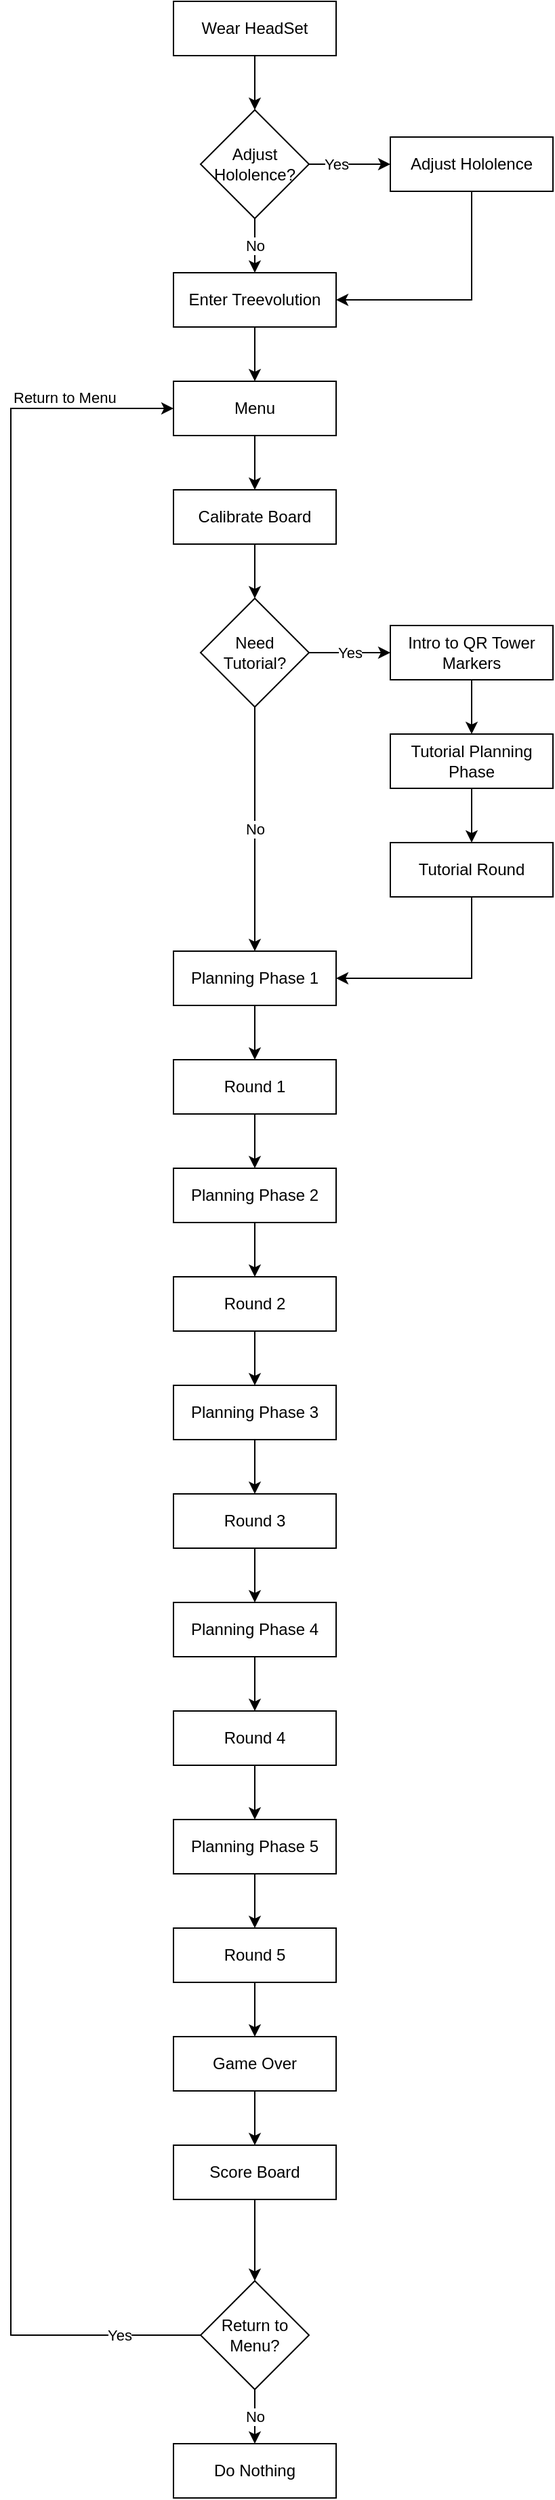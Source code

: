 <mxfile version="20.8.13" type="github">
  <diagram id="C5RBs43oDa-KdzZeNtuy" name="Page-1">
    <mxGraphModel dx="1050" dy="541" grid="1" gridSize="10" guides="1" tooltips="1" connect="1" arrows="1" fold="1" page="1" pageScale="1" pageWidth="827" pageHeight="1169" math="0" shadow="0">
      <root>
        <mxCell id="WIyWlLk6GJQsqaUBKTNV-0" />
        <mxCell id="WIyWlLk6GJQsqaUBKTNV-1" parent="WIyWlLk6GJQsqaUBKTNV-0" />
        <mxCell id="-h37mYGi952KiiFlhKIM-2" value="" style="edgeStyle=orthogonalEdgeStyle;rounded=0;orthogonalLoop=1;jettySize=auto;html=1;" edge="1" parent="WIyWlLk6GJQsqaUBKTNV-1" source="-h37mYGi952KiiFlhKIM-0" target="-h37mYGi952KiiFlhKIM-1">
          <mxGeometry relative="1" as="geometry" />
        </mxCell>
        <mxCell id="-h37mYGi952KiiFlhKIM-0" value="Wear HeadSet" style="rounded=0;whiteSpace=wrap;html=1;" vertex="1" parent="WIyWlLk6GJQsqaUBKTNV-1">
          <mxGeometry x="360" y="40" width="120" height="40" as="geometry" />
        </mxCell>
        <mxCell id="-h37mYGi952KiiFlhKIM-1" value="Adjust Hololence?" style="rhombus;whiteSpace=wrap;html=1;rounded=0;" vertex="1" parent="WIyWlLk6GJQsqaUBKTNV-1">
          <mxGeometry x="380" y="120" width="80" height="80" as="geometry" />
        </mxCell>
        <mxCell id="-h37mYGi952KiiFlhKIM-3" value="Adjust Hololence" style="whiteSpace=wrap;html=1;rounded=0;" vertex="1" parent="WIyWlLk6GJQsqaUBKTNV-1">
          <mxGeometry x="520" y="140" width="120" height="40" as="geometry" />
        </mxCell>
        <mxCell id="-h37mYGi952KiiFlhKIM-6" value="" style="endArrow=classic;html=1;rounded=0;exitX=1;exitY=0.5;exitDx=0;exitDy=0;entryX=0;entryY=0.5;entryDx=0;entryDy=0;" edge="1" parent="WIyWlLk6GJQsqaUBKTNV-1" source="-h37mYGi952KiiFlhKIM-1" target="-h37mYGi952KiiFlhKIM-3">
          <mxGeometry relative="1" as="geometry">
            <mxPoint x="330" y="220" as="sourcePoint" />
            <mxPoint x="490" y="220" as="targetPoint" />
          </mxGeometry>
        </mxCell>
        <mxCell id="-h37mYGi952KiiFlhKIM-7" value="Yes" style="edgeLabel;resizable=0;html=1;align=center;verticalAlign=middle;" connectable="0" vertex="1" parent="-h37mYGi952KiiFlhKIM-6">
          <mxGeometry relative="1" as="geometry">
            <mxPoint x="-10" as="offset" />
          </mxGeometry>
        </mxCell>
        <mxCell id="-h37mYGi952KiiFlhKIM-16" value="" style="edgeStyle=orthogonalEdgeStyle;rounded=0;orthogonalLoop=1;jettySize=auto;html=1;" edge="1" parent="WIyWlLk6GJQsqaUBKTNV-1" source="-h37mYGi952KiiFlhKIM-11" target="-h37mYGi952KiiFlhKIM-15">
          <mxGeometry relative="1" as="geometry" />
        </mxCell>
        <mxCell id="-h37mYGi952KiiFlhKIM-11" value="Enter Treevolution" style="whiteSpace=wrap;html=1;rounded=0;" vertex="1" parent="WIyWlLk6GJQsqaUBKTNV-1">
          <mxGeometry x="360" y="240" width="120" height="40" as="geometry" />
        </mxCell>
        <mxCell id="-h37mYGi952KiiFlhKIM-13" value="" style="endArrow=classic;html=1;rounded=0;exitX=0.5;exitY=1;exitDx=0;exitDy=0;entryX=0.5;entryY=0;entryDx=0;entryDy=0;" edge="1" parent="WIyWlLk6GJQsqaUBKTNV-1" source="-h37mYGi952KiiFlhKIM-1" target="-h37mYGi952KiiFlhKIM-11">
          <mxGeometry relative="1" as="geometry">
            <mxPoint x="360" y="320" as="sourcePoint" />
            <mxPoint x="460" y="320" as="targetPoint" />
          </mxGeometry>
        </mxCell>
        <mxCell id="-h37mYGi952KiiFlhKIM-14" value="No" style="edgeLabel;resizable=0;html=1;align=center;verticalAlign=middle;" connectable="0" vertex="1" parent="-h37mYGi952KiiFlhKIM-13">
          <mxGeometry relative="1" as="geometry" />
        </mxCell>
        <mxCell id="-h37mYGi952KiiFlhKIM-18" value="" style="edgeStyle=orthogonalEdgeStyle;rounded=0;orthogonalLoop=1;jettySize=auto;html=1;" edge="1" parent="WIyWlLk6GJQsqaUBKTNV-1" source="-h37mYGi952KiiFlhKIM-15" target="-h37mYGi952KiiFlhKIM-17">
          <mxGeometry relative="1" as="geometry" />
        </mxCell>
        <mxCell id="-h37mYGi952KiiFlhKIM-15" value="Menu" style="whiteSpace=wrap;html=1;rounded=0;" vertex="1" parent="WIyWlLk6GJQsqaUBKTNV-1">
          <mxGeometry x="360" y="320" width="120" height="40" as="geometry" />
        </mxCell>
        <mxCell id="-h37mYGi952KiiFlhKIM-20" value="" style="edgeStyle=orthogonalEdgeStyle;rounded=0;orthogonalLoop=1;jettySize=auto;html=1;" edge="1" parent="WIyWlLk6GJQsqaUBKTNV-1" source="-h37mYGi952KiiFlhKIM-17" target="-h37mYGi952KiiFlhKIM-19">
          <mxGeometry relative="1" as="geometry" />
        </mxCell>
        <mxCell id="-h37mYGi952KiiFlhKIM-17" value="Calibrate Board" style="whiteSpace=wrap;html=1;rounded=0;" vertex="1" parent="WIyWlLk6GJQsqaUBKTNV-1">
          <mxGeometry x="360" y="400" width="120" height="40" as="geometry" />
        </mxCell>
        <mxCell id="-h37mYGi952KiiFlhKIM-19" value="Need Tutorial?" style="rhombus;whiteSpace=wrap;html=1;rounded=0;" vertex="1" parent="WIyWlLk6GJQsqaUBKTNV-1">
          <mxGeometry x="380" y="480" width="80" height="80" as="geometry" />
        </mxCell>
        <mxCell id="-h37mYGi952KiiFlhKIM-27" value="" style="edgeStyle=orthogonalEdgeStyle;rounded=0;orthogonalLoop=1;jettySize=auto;html=1;" edge="1" parent="WIyWlLk6GJQsqaUBKTNV-1" source="-h37mYGi952KiiFlhKIM-21" target="-h37mYGi952KiiFlhKIM-26">
          <mxGeometry relative="1" as="geometry" />
        </mxCell>
        <mxCell id="-h37mYGi952KiiFlhKIM-21" value="Intro to QR Tower Markers" style="whiteSpace=wrap;html=1;rounded=0;" vertex="1" parent="WIyWlLk6GJQsqaUBKTNV-1">
          <mxGeometry x="520" y="500" width="120" height="40" as="geometry" />
        </mxCell>
        <mxCell id="-h37mYGi952KiiFlhKIM-22" value="" style="endArrow=classic;html=1;rounded=0;exitX=1;exitY=0.5;exitDx=0;exitDy=0;entryX=0;entryY=0.5;entryDx=0;entryDy=0;" edge="1" parent="WIyWlLk6GJQsqaUBKTNV-1" source="-h37mYGi952KiiFlhKIM-19" target="-h37mYGi952KiiFlhKIM-21">
          <mxGeometry relative="1" as="geometry">
            <mxPoint x="360" y="690" as="sourcePoint" />
            <mxPoint x="460" y="690" as="targetPoint" />
          </mxGeometry>
        </mxCell>
        <mxCell id="-h37mYGi952KiiFlhKIM-23" value="Yes" style="edgeLabel;resizable=0;html=1;align=center;verticalAlign=middle;" connectable="0" vertex="1" parent="-h37mYGi952KiiFlhKIM-22">
          <mxGeometry relative="1" as="geometry" />
        </mxCell>
        <mxCell id="-h37mYGi952KiiFlhKIM-32" value="" style="edgeStyle=orthogonalEdgeStyle;rounded=0;orthogonalLoop=1;jettySize=auto;html=1;" edge="1" parent="WIyWlLk6GJQsqaUBKTNV-1" source="-h37mYGi952KiiFlhKIM-24" target="-h37mYGi952KiiFlhKIM-31">
          <mxGeometry relative="1" as="geometry" />
        </mxCell>
        <mxCell id="-h37mYGi952KiiFlhKIM-24" value="Planning Phase 1" style="whiteSpace=wrap;html=1;rounded=0;" vertex="1" parent="WIyWlLk6GJQsqaUBKTNV-1">
          <mxGeometry x="360" y="740" width="120" height="40" as="geometry" />
        </mxCell>
        <mxCell id="-h37mYGi952KiiFlhKIM-29" value="" style="edgeStyle=orthogonalEdgeStyle;rounded=0;orthogonalLoop=1;jettySize=auto;html=1;" edge="1" parent="WIyWlLk6GJQsqaUBKTNV-1" source="-h37mYGi952KiiFlhKIM-26" target="-h37mYGi952KiiFlhKIM-28">
          <mxGeometry relative="1" as="geometry" />
        </mxCell>
        <mxCell id="-h37mYGi952KiiFlhKIM-26" value="Tutorial Planning Phase" style="whiteSpace=wrap;html=1;rounded=0;" vertex="1" parent="WIyWlLk6GJQsqaUBKTNV-1">
          <mxGeometry x="520" y="580" width="120" height="40" as="geometry" />
        </mxCell>
        <mxCell id="-h37mYGi952KiiFlhKIM-28" value="Tutorial Round" style="whiteSpace=wrap;html=1;rounded=0;" vertex="1" parent="WIyWlLk6GJQsqaUBKTNV-1">
          <mxGeometry x="520" y="660" width="120" height="40" as="geometry" />
        </mxCell>
        <mxCell id="-h37mYGi952KiiFlhKIM-30" value="" style="endArrow=classic;html=1;rounded=0;exitX=0.5;exitY=1;exitDx=0;exitDy=0;entryX=1;entryY=0.5;entryDx=0;entryDy=0;" edge="1" parent="WIyWlLk6GJQsqaUBKTNV-1" source="-h37mYGi952KiiFlhKIM-28" target="-h37mYGi952KiiFlhKIM-24">
          <mxGeometry width="50" height="50" relative="1" as="geometry">
            <mxPoint x="390" y="1200" as="sourcePoint" />
            <mxPoint x="440" y="1150" as="targetPoint" />
            <Array as="points">
              <mxPoint x="580" y="760" />
            </Array>
          </mxGeometry>
        </mxCell>
        <mxCell id="-h37mYGi952KiiFlhKIM-34" value="" style="edgeStyle=orthogonalEdgeStyle;rounded=0;orthogonalLoop=1;jettySize=auto;html=1;" edge="1" parent="WIyWlLk6GJQsqaUBKTNV-1" source="-h37mYGi952KiiFlhKIM-31" target="-h37mYGi952KiiFlhKIM-33">
          <mxGeometry relative="1" as="geometry" />
        </mxCell>
        <mxCell id="-h37mYGi952KiiFlhKIM-31" value="Round 1" style="whiteSpace=wrap;html=1;rounded=0;" vertex="1" parent="WIyWlLk6GJQsqaUBKTNV-1">
          <mxGeometry x="360" y="820" width="120" height="40" as="geometry" />
        </mxCell>
        <mxCell id="-h37mYGi952KiiFlhKIM-36" value="" style="edgeStyle=orthogonalEdgeStyle;rounded=0;orthogonalLoop=1;jettySize=auto;html=1;" edge="1" parent="WIyWlLk6GJQsqaUBKTNV-1" source="-h37mYGi952KiiFlhKIM-33" target="-h37mYGi952KiiFlhKIM-35">
          <mxGeometry relative="1" as="geometry" />
        </mxCell>
        <mxCell id="-h37mYGi952KiiFlhKIM-33" value="Planning Phase 2" style="whiteSpace=wrap;html=1;rounded=0;" vertex="1" parent="WIyWlLk6GJQsqaUBKTNV-1">
          <mxGeometry x="360" y="900" width="120" height="40" as="geometry" />
        </mxCell>
        <mxCell id="-h37mYGi952KiiFlhKIM-38" value="" style="edgeStyle=orthogonalEdgeStyle;rounded=0;orthogonalLoop=1;jettySize=auto;html=1;" edge="1" parent="WIyWlLk6GJQsqaUBKTNV-1" source="-h37mYGi952KiiFlhKIM-35" target="-h37mYGi952KiiFlhKIM-37">
          <mxGeometry relative="1" as="geometry" />
        </mxCell>
        <mxCell id="-h37mYGi952KiiFlhKIM-35" value="Round 2" style="whiteSpace=wrap;html=1;rounded=0;" vertex="1" parent="WIyWlLk6GJQsqaUBKTNV-1">
          <mxGeometry x="360" y="980" width="120" height="40" as="geometry" />
        </mxCell>
        <mxCell id="-h37mYGi952KiiFlhKIM-37" value="Planning Phase 3" style="whiteSpace=wrap;html=1;rounded=0;" vertex="1" parent="WIyWlLk6GJQsqaUBKTNV-1">
          <mxGeometry x="360" y="1060" width="120" height="40" as="geometry" />
        </mxCell>
        <mxCell id="-h37mYGi952KiiFlhKIM-43" value="" style="edgeStyle=orthogonalEdgeStyle;rounded=0;orthogonalLoop=1;jettySize=auto;html=1;" edge="1" parent="WIyWlLk6GJQsqaUBKTNV-1" source="-h37mYGi952KiiFlhKIM-40" target="-h37mYGi952KiiFlhKIM-42">
          <mxGeometry relative="1" as="geometry" />
        </mxCell>
        <mxCell id="-h37mYGi952KiiFlhKIM-40" value="Round 3" style="whiteSpace=wrap;html=1;rounded=0;" vertex="1" parent="WIyWlLk6GJQsqaUBKTNV-1">
          <mxGeometry x="360" y="1140" width="120" height="40" as="geometry" />
        </mxCell>
        <mxCell id="-h37mYGi952KiiFlhKIM-41" value="" style="endArrow=classic;html=1;rounded=0;exitX=0.5;exitY=1;exitDx=0;exitDy=0;entryX=0.5;entryY=0;entryDx=0;entryDy=0;" edge="1" parent="WIyWlLk6GJQsqaUBKTNV-1" source="-h37mYGi952KiiFlhKIM-37" target="-h37mYGi952KiiFlhKIM-40">
          <mxGeometry width="50" height="50" relative="1" as="geometry">
            <mxPoint x="390" y="1900" as="sourcePoint" />
            <mxPoint x="440" y="1850" as="targetPoint" />
          </mxGeometry>
        </mxCell>
        <mxCell id="-h37mYGi952KiiFlhKIM-45" value="" style="edgeStyle=orthogonalEdgeStyle;rounded=0;orthogonalLoop=1;jettySize=auto;html=1;" edge="1" parent="WIyWlLk6GJQsqaUBKTNV-1" source="-h37mYGi952KiiFlhKIM-42" target="-h37mYGi952KiiFlhKIM-44">
          <mxGeometry relative="1" as="geometry" />
        </mxCell>
        <mxCell id="-h37mYGi952KiiFlhKIM-42" value="Planning Phase 4" style="whiteSpace=wrap;html=1;rounded=0;" vertex="1" parent="WIyWlLk6GJQsqaUBKTNV-1">
          <mxGeometry x="360" y="1220" width="120" height="40" as="geometry" />
        </mxCell>
        <mxCell id="-h37mYGi952KiiFlhKIM-47" value="" style="edgeStyle=orthogonalEdgeStyle;rounded=0;orthogonalLoop=1;jettySize=auto;html=1;" edge="1" parent="WIyWlLk6GJQsqaUBKTNV-1" source="-h37mYGi952KiiFlhKIM-44" target="-h37mYGi952KiiFlhKIM-46">
          <mxGeometry relative="1" as="geometry" />
        </mxCell>
        <mxCell id="-h37mYGi952KiiFlhKIM-44" value="Round 4" style="whiteSpace=wrap;html=1;rounded=0;" vertex="1" parent="WIyWlLk6GJQsqaUBKTNV-1">
          <mxGeometry x="360" y="1300" width="120" height="40" as="geometry" />
        </mxCell>
        <mxCell id="-h37mYGi952KiiFlhKIM-49" value="" style="edgeStyle=orthogonalEdgeStyle;rounded=0;orthogonalLoop=1;jettySize=auto;html=1;entryX=0.5;entryY=0;entryDx=0;entryDy=0;" edge="1" parent="WIyWlLk6GJQsqaUBKTNV-1" source="-h37mYGi952KiiFlhKIM-46" target="-h37mYGi952KiiFlhKIM-50">
          <mxGeometry relative="1" as="geometry">
            <mxPoint x="410" y="2450" as="targetPoint" />
          </mxGeometry>
        </mxCell>
        <mxCell id="-h37mYGi952KiiFlhKIM-46" value="Planning Phase 5" style="whiteSpace=wrap;html=1;rounded=0;" vertex="1" parent="WIyWlLk6GJQsqaUBKTNV-1">
          <mxGeometry x="360" y="1380" width="120" height="40" as="geometry" />
        </mxCell>
        <mxCell id="-h37mYGi952KiiFlhKIM-50" value="Round 5" style="rounded=0;whiteSpace=wrap;html=1;" vertex="1" parent="WIyWlLk6GJQsqaUBKTNV-1">
          <mxGeometry x="360" y="1460" width="120" height="40" as="geometry" />
        </mxCell>
        <mxCell id="-h37mYGi952KiiFlhKIM-54" value="" style="edgeStyle=orthogonalEdgeStyle;rounded=0;orthogonalLoop=1;jettySize=auto;html=1;" edge="1" parent="WIyWlLk6GJQsqaUBKTNV-1" source="-h37mYGi952KiiFlhKIM-51" target="-h37mYGi952KiiFlhKIM-53">
          <mxGeometry relative="1" as="geometry" />
        </mxCell>
        <mxCell id="-h37mYGi952KiiFlhKIM-51" value="Game Over" style="whiteSpace=wrap;html=1;rounded=0;" vertex="1" parent="WIyWlLk6GJQsqaUBKTNV-1">
          <mxGeometry x="360" y="1540" width="120" height="40" as="geometry" />
        </mxCell>
        <mxCell id="-h37mYGi952KiiFlhKIM-52" value="" style="endArrow=classic;html=1;rounded=0;exitX=0.5;exitY=1;exitDx=0;exitDy=0;entryX=0.5;entryY=0;entryDx=0;entryDy=0;" edge="1" parent="WIyWlLk6GJQsqaUBKTNV-1" source="-h37mYGi952KiiFlhKIM-50" target="-h37mYGi952KiiFlhKIM-51">
          <mxGeometry width="50" height="50" relative="1" as="geometry">
            <mxPoint x="390" y="2520" as="sourcePoint" />
            <mxPoint x="440" y="2470" as="targetPoint" />
          </mxGeometry>
        </mxCell>
        <mxCell id="-h37mYGi952KiiFlhKIM-53" value="Score Board" style="whiteSpace=wrap;html=1;rounded=0;" vertex="1" parent="WIyWlLk6GJQsqaUBKTNV-1">
          <mxGeometry x="360" y="1620" width="120" height="40" as="geometry" />
        </mxCell>
        <mxCell id="-h37mYGi952KiiFlhKIM-55" value="Return to Menu?" style="rhombus;whiteSpace=wrap;html=1;rounded=0;" vertex="1" parent="WIyWlLk6GJQsqaUBKTNV-1">
          <mxGeometry x="380" y="1720" width="80" height="80" as="geometry" />
        </mxCell>
        <mxCell id="-h37mYGi952KiiFlhKIM-56" value="" style="endArrow=classic;html=1;rounded=0;exitX=0.5;exitY=1;exitDx=0;exitDy=0;entryX=0.5;entryY=0;entryDx=0;entryDy=0;" edge="1" parent="WIyWlLk6GJQsqaUBKTNV-1" source="-h37mYGi952KiiFlhKIM-53" target="-h37mYGi952KiiFlhKIM-55">
          <mxGeometry width="50" height="50" relative="1" as="geometry">
            <mxPoint x="390" y="2820" as="sourcePoint" />
            <mxPoint x="440" y="2770" as="targetPoint" />
          </mxGeometry>
        </mxCell>
        <mxCell id="-h37mYGi952KiiFlhKIM-57" value="Do Nothing" style="whiteSpace=wrap;html=1;rounded=0;" vertex="1" parent="WIyWlLk6GJQsqaUBKTNV-1">
          <mxGeometry x="360" y="1840" width="120" height="40" as="geometry" />
        </mxCell>
        <mxCell id="-h37mYGi952KiiFlhKIM-59" value="" style="endArrow=classic;html=1;rounded=0;exitX=0.5;exitY=1;exitDx=0;exitDy=0;entryX=0.5;entryY=0;entryDx=0;entryDy=0;" edge="1" parent="WIyWlLk6GJQsqaUBKTNV-1" source="-h37mYGi952KiiFlhKIM-55" target="-h37mYGi952KiiFlhKIM-57">
          <mxGeometry relative="1" as="geometry">
            <mxPoint x="360" y="2790" as="sourcePoint" />
            <mxPoint x="460" y="2790" as="targetPoint" />
          </mxGeometry>
        </mxCell>
        <mxCell id="-h37mYGi952KiiFlhKIM-60" value="No" style="edgeLabel;resizable=0;html=1;align=center;verticalAlign=middle;" connectable="0" vertex="1" parent="-h37mYGi952KiiFlhKIM-59">
          <mxGeometry relative="1" as="geometry" />
        </mxCell>
        <mxCell id="-h37mYGi952KiiFlhKIM-63" value="" style="endArrow=classic;html=1;rounded=0;exitX=0;exitY=0.5;exitDx=0;exitDy=0;entryX=0;entryY=0.5;entryDx=0;entryDy=0;" edge="1" parent="WIyWlLk6GJQsqaUBKTNV-1" source="-h37mYGi952KiiFlhKIM-55" target="-h37mYGi952KiiFlhKIM-15">
          <mxGeometry relative="1" as="geometry">
            <mxPoint x="330" y="2690" as="sourcePoint" />
            <mxPoint x="240" y="550" as="targetPoint" />
            <Array as="points">
              <mxPoint x="240" y="1760" />
              <mxPoint x="240" y="340" />
            </Array>
          </mxGeometry>
        </mxCell>
        <mxCell id="-h37mYGi952KiiFlhKIM-64" value="Yes" style="edgeLabel;resizable=0;html=1;align=center;verticalAlign=middle;" connectable="0" vertex="1" parent="-h37mYGi952KiiFlhKIM-63">
          <mxGeometry relative="1" as="geometry">
            <mxPoint x="80" y="700" as="offset" />
          </mxGeometry>
        </mxCell>
        <mxCell id="-h37mYGi952KiiFlhKIM-65" value="Return to Menu" style="edgeLabel;resizable=0;html=1;align=left;verticalAlign=bottom;" connectable="0" vertex="1" parent="-h37mYGi952KiiFlhKIM-63">
          <mxGeometry x="-1" relative="1" as="geometry">
            <mxPoint x="-140" y="-1420" as="offset" />
          </mxGeometry>
        </mxCell>
        <mxCell id="-h37mYGi952KiiFlhKIM-66" value="" style="endArrow=classic;html=1;rounded=0;exitX=0.5;exitY=1;exitDx=0;exitDy=0;entryX=1;entryY=0.5;entryDx=0;entryDy=0;" edge="1" parent="WIyWlLk6GJQsqaUBKTNV-1" source="-h37mYGi952KiiFlhKIM-3" target="-h37mYGi952KiiFlhKIM-11">
          <mxGeometry width="50" height="50" relative="1" as="geometry">
            <mxPoint x="390" y="320" as="sourcePoint" />
            <mxPoint x="440" y="270" as="targetPoint" />
            <Array as="points">
              <mxPoint x="580" y="260" />
            </Array>
          </mxGeometry>
        </mxCell>
        <mxCell id="-h37mYGi952KiiFlhKIM-67" value="" style="endArrow=classic;html=1;rounded=0;exitX=0.5;exitY=1;exitDx=0;exitDy=0;entryX=0.5;entryY=0;entryDx=0;entryDy=0;" edge="1" parent="WIyWlLk6GJQsqaUBKTNV-1" source="-h37mYGi952KiiFlhKIM-19" target="-h37mYGi952KiiFlhKIM-24">
          <mxGeometry relative="1" as="geometry">
            <mxPoint x="360" y="500" as="sourcePoint" />
            <mxPoint x="460" y="500" as="targetPoint" />
          </mxGeometry>
        </mxCell>
        <mxCell id="-h37mYGi952KiiFlhKIM-68" value="No" style="edgeLabel;resizable=0;html=1;align=center;verticalAlign=middle;" connectable="0" vertex="1" parent="-h37mYGi952KiiFlhKIM-67">
          <mxGeometry relative="1" as="geometry" />
        </mxCell>
      </root>
    </mxGraphModel>
  </diagram>
</mxfile>
